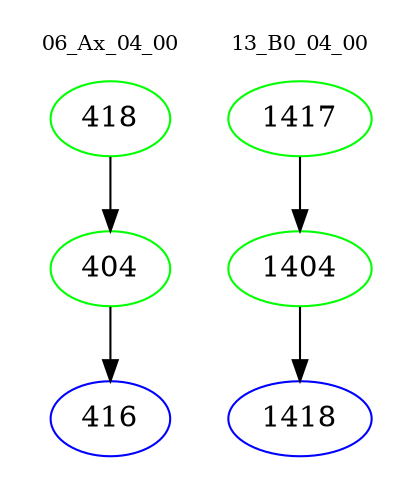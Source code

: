 digraph{
subgraph cluster_0 {
color = white
label = "06_Ax_04_00";
fontsize=10;
T0_418 [label="418", color="green"]
T0_418 -> T0_404 [color="black"]
T0_404 [label="404", color="green"]
T0_404 -> T0_416 [color="black"]
T0_416 [label="416", color="blue"]
}
subgraph cluster_1 {
color = white
label = "13_B0_04_00";
fontsize=10;
T1_1417 [label="1417", color="green"]
T1_1417 -> T1_1404 [color="black"]
T1_1404 [label="1404", color="green"]
T1_1404 -> T1_1418 [color="black"]
T1_1418 [label="1418", color="blue"]
}
}
